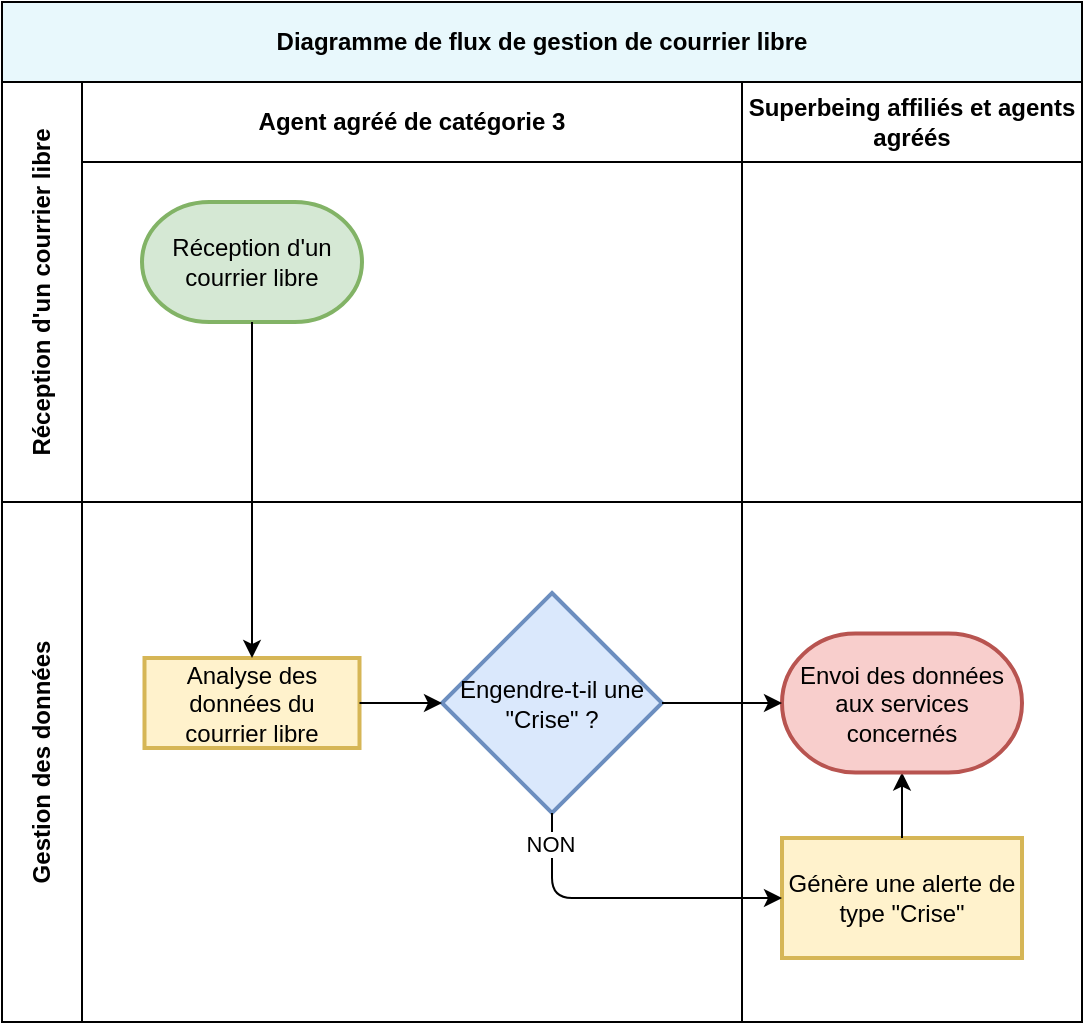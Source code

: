 <mxfile version="14.1.8" type="device"><diagram id="wk11NOPjIedyX6vUJzFq" name="Page-1"><mxGraphModel dx="1011" dy="2142" grid="1" gridSize="10" guides="0" tooltips="1" connect="1" arrows="1" fold="1" page="1" pageScale="1" pageWidth="827" pageHeight="1169" math="0" shadow="0"><root><mxCell id="0"/><mxCell id="1" parent="0"/><mxCell id="7R0uAPQHo2F8Wuf5jlc--37" value="Diagramme de flux de gestion de courrier libre" style="shape=table;childLayout=tableLayout;rowLines=0;columnLines=0;startSize=40;html=1;whiteSpace=wrap;collapsible=0;recursiveResize=0;expand=0;pointerEvents=0;fontStyle=1;align=center;fillColor=#E8F8FC;direction=east;flipV=0;flipH=1;" parent="1" vertex="1"><mxGeometry x="40" y="-1130" width="540" height="510" as="geometry"/></mxCell><mxCell id="7R0uAPQHo2F8Wuf5jlc--38" value="Réception d'un courrier libre" style="swimlane;horizontal=0;points=[[0,0.5],[1,0.5]];portConstraint=eastwest;startSize=40;html=1;whiteSpace=wrap;collapsible=0;recursiveResize=0;expand=0;pointerEvents=0;fontStyle=1;direction=east;" parent="7R0uAPQHo2F8Wuf5jlc--37" vertex="1"><mxGeometry y="40" width="540" height="210" as="geometry"/></mxCell><mxCell id="7R0uAPQHo2F8Wuf5jlc--88" value="Agent agréé de catégorie 3" style="swimlane;connectable=0;startSize=40;html=1;whiteSpace=wrap;collapsible=0;recursiveResize=0;expand=0;pointerEvents=0;" parent="7R0uAPQHo2F8Wuf5jlc--38" vertex="1"><mxGeometry x="40" width="330" height="210" as="geometry"/></mxCell><mxCell id="alxsEcG6fbxU-SkCiKJq-1" value="Réception d'un courrier libre" style="strokeWidth=2;html=1;shape=mxgraph.flowchart.terminator;whiteSpace=wrap;fillColor=#d5e8d4;strokeColor=#82b366;" parent="7R0uAPQHo2F8Wuf5jlc--88" vertex="1"><mxGeometry x="30" y="60" width="110" height="60" as="geometry"/></mxCell><mxCell id="yFyTFIrYeVJsNruNOqm2-45" value="Superbeing affiliés et agents agréés" style="swimlane;connectable=0;startSize=40;html=1;whiteSpace=wrap;collapsible=0;recursiveResize=0;expand=0;pointerEvents=0;" parent="7R0uAPQHo2F8Wuf5jlc--38" vertex="1"><mxGeometry x="370" width="170" height="210" as="geometry"/></mxCell><mxCell id="7R0uAPQHo2F8Wuf5jlc--103" value="Gestion des données" style="swimlane;horizontal=0;points=[[0,0.5],[1,0.5]];portConstraint=eastwest;startSize=40;html=1;whiteSpace=wrap;collapsible=0;recursiveResize=0;expand=0;pointerEvents=0;" parent="7R0uAPQHo2F8Wuf5jlc--37" vertex="1"><mxGeometry y="250" width="540" height="260" as="geometry"/></mxCell><mxCell id="7R0uAPQHo2F8Wuf5jlc--107" style="swimlane;connectable=0;startSize=0;html=1;whiteSpace=wrap;collapsible=0;recursiveResize=0;expand=0;pointerEvents=0;" parent="7R0uAPQHo2F8Wuf5jlc--103" vertex="1"><mxGeometry x="40" width="330" height="260" as="geometry"/></mxCell><mxCell id="yFyTFIrYeVJsNruNOqm2-3" value="Analyse des données du courrier libre" style="whiteSpace=wrap;html=1;strokeColor=#d6b656;strokeWidth=2;fillColor=#fff2cc;" parent="7R0uAPQHo2F8Wuf5jlc--107" vertex="1"><mxGeometry x="31.25" y="78" width="107.5" height="45" as="geometry"/></mxCell><mxCell id="kOW38xA2YiWrNq5LGAms-1" value="Engendre-t-il une &quot;Crise&quot; ?" style="strokeWidth=2;html=1;shape=mxgraph.flowchart.decision;whiteSpace=wrap;fillColor=#dae8fc;strokeColor=#6c8ebf;" vertex="1" parent="7R0uAPQHo2F8Wuf5jlc--107"><mxGeometry x="180" y="45.5" width="110" height="110" as="geometry"/></mxCell><mxCell id="kOW38xA2YiWrNq5LGAms-2" value="" style="endArrow=classic;html=1;entryX=0;entryY=0.5;entryDx=0;entryDy=0;entryPerimeter=0;exitX=1;exitY=0.5;exitDx=0;exitDy=0;" edge="1" parent="7R0uAPQHo2F8Wuf5jlc--107" source="yFyTFIrYeVJsNruNOqm2-3" target="kOW38xA2YiWrNq5LGAms-1"><mxGeometry width="50" height="50" relative="1" as="geometry"><mxPoint x="410" y="198" as="sourcePoint"/><mxPoint x="460" y="148" as="targetPoint"/></mxGeometry></mxCell><mxCell id="yFyTFIrYeVJsNruNOqm2-46" style="swimlane;connectable=0;startSize=0;html=1;whiteSpace=wrap;collapsible=0;recursiveResize=0;expand=0;pointerEvents=0;" parent="7R0uAPQHo2F8Wuf5jlc--103" vertex="1"><mxGeometry x="370" width="170" height="260" as="geometry"/></mxCell><mxCell id="kOW38xA2YiWrNq5LGAms-8" value="Génère une alerte de type &quot;Crise&quot;" style="whiteSpace=wrap;html=1;strokeColor=#d6b656;strokeWidth=2;fillColor=#fff2cc;" vertex="1" parent="yFyTFIrYeVJsNruNOqm2-46"><mxGeometry x="20" y="168" width="120" height="60" as="geometry"/></mxCell><mxCell id="kOW38xA2YiWrNq5LGAms-10" value="" style="endArrow=classic;html=1;entryX=0.5;entryY=1;entryDx=0;entryDy=0;exitX=0.5;exitY=0;exitDx=0;exitDy=0;entryPerimeter=0;" edge="1" parent="yFyTFIrYeVJsNruNOqm2-46" source="kOW38xA2YiWrNq5LGAms-8" target="kOW38xA2YiWrNq5LGAms-11"><mxGeometry width="50" height="50" relative="1" as="geometry"><mxPoint x="80" y="188" as="sourcePoint"/><mxPoint x="80" y="130.5" as="targetPoint"/></mxGeometry></mxCell><mxCell id="kOW38xA2YiWrNq5LGAms-11" value="&lt;span&gt;Envoi des données aux services concernés&lt;/span&gt;" style="strokeWidth=2;html=1;shape=mxgraph.flowchart.terminator;whiteSpace=wrap;fillColor=#f8cecc;strokeColor=#b85450;" vertex="1" parent="yFyTFIrYeVJsNruNOqm2-46"><mxGeometry x="20" y="65.75" width="120" height="69.5" as="geometry"/></mxCell><mxCell id="kOW38xA2YiWrNq5LGAms-4" value="" style="endArrow=classic;html=1;exitX=1;exitY=0.5;exitDx=0;exitDy=0;exitPerimeter=0;entryX=0;entryY=0.5;entryDx=0;entryDy=0;entryPerimeter=0;" edge="1" parent="7R0uAPQHo2F8Wuf5jlc--103" source="kOW38xA2YiWrNq5LGAms-1" target="kOW38xA2YiWrNq5LGAms-11"><mxGeometry width="50" height="50" relative="1" as="geometry"><mxPoint x="450" y="198" as="sourcePoint"/><mxPoint x="390" y="100.5" as="targetPoint"/></mxGeometry></mxCell><mxCell id="kOW38xA2YiWrNq5LGAms-7" value="" style="endArrow=classic;html=1;exitX=0.5;exitY=1;exitDx=0;exitDy=0;exitPerimeter=0;entryX=0;entryY=0.5;entryDx=0;entryDy=0;" edge="1" parent="7R0uAPQHo2F8Wuf5jlc--103" source="kOW38xA2YiWrNq5LGAms-1" target="kOW38xA2YiWrNq5LGAms-8"><mxGeometry width="50" height="50" relative="1" as="geometry"><mxPoint x="450" y="188" as="sourcePoint"/><mxPoint x="370" y="228" as="targetPoint"/><Array as="points"><mxPoint x="275" y="198"/></Array></mxGeometry></mxCell><mxCell id="kOW38xA2YiWrNq5LGAms-9" value="&amp;nbsp;NON&amp;nbsp;" style="edgeLabel;html=1;align=center;verticalAlign=middle;resizable=0;points=[];" vertex="1" connectable="0" parent="kOW38xA2YiWrNq5LGAms-7"><mxGeometry x="-0.617" y="2" relative="1" as="geometry"><mxPoint x="-3" y="-15" as="offset"/></mxGeometry></mxCell><mxCell id="yFyTFIrYeVJsNruNOqm2-23" value="" style="endArrow=classic;html=1;entryX=0.5;entryY=0;entryDx=0;entryDy=0;exitX=0.5;exitY=1;exitDx=0;exitDy=0;exitPerimeter=0;" parent="7R0uAPQHo2F8Wuf5jlc--37" source="alxsEcG6fbxU-SkCiKJq-1" target="yFyTFIrYeVJsNruNOqm2-3" edge="1"><mxGeometry width="50" height="50" relative="1" as="geometry"><mxPoint x="620" y="410" as="sourcePoint"/><mxPoint x="149.69" y="210" as="targetPoint"/></mxGeometry></mxCell></root></mxGraphModel></diagram></mxfile>